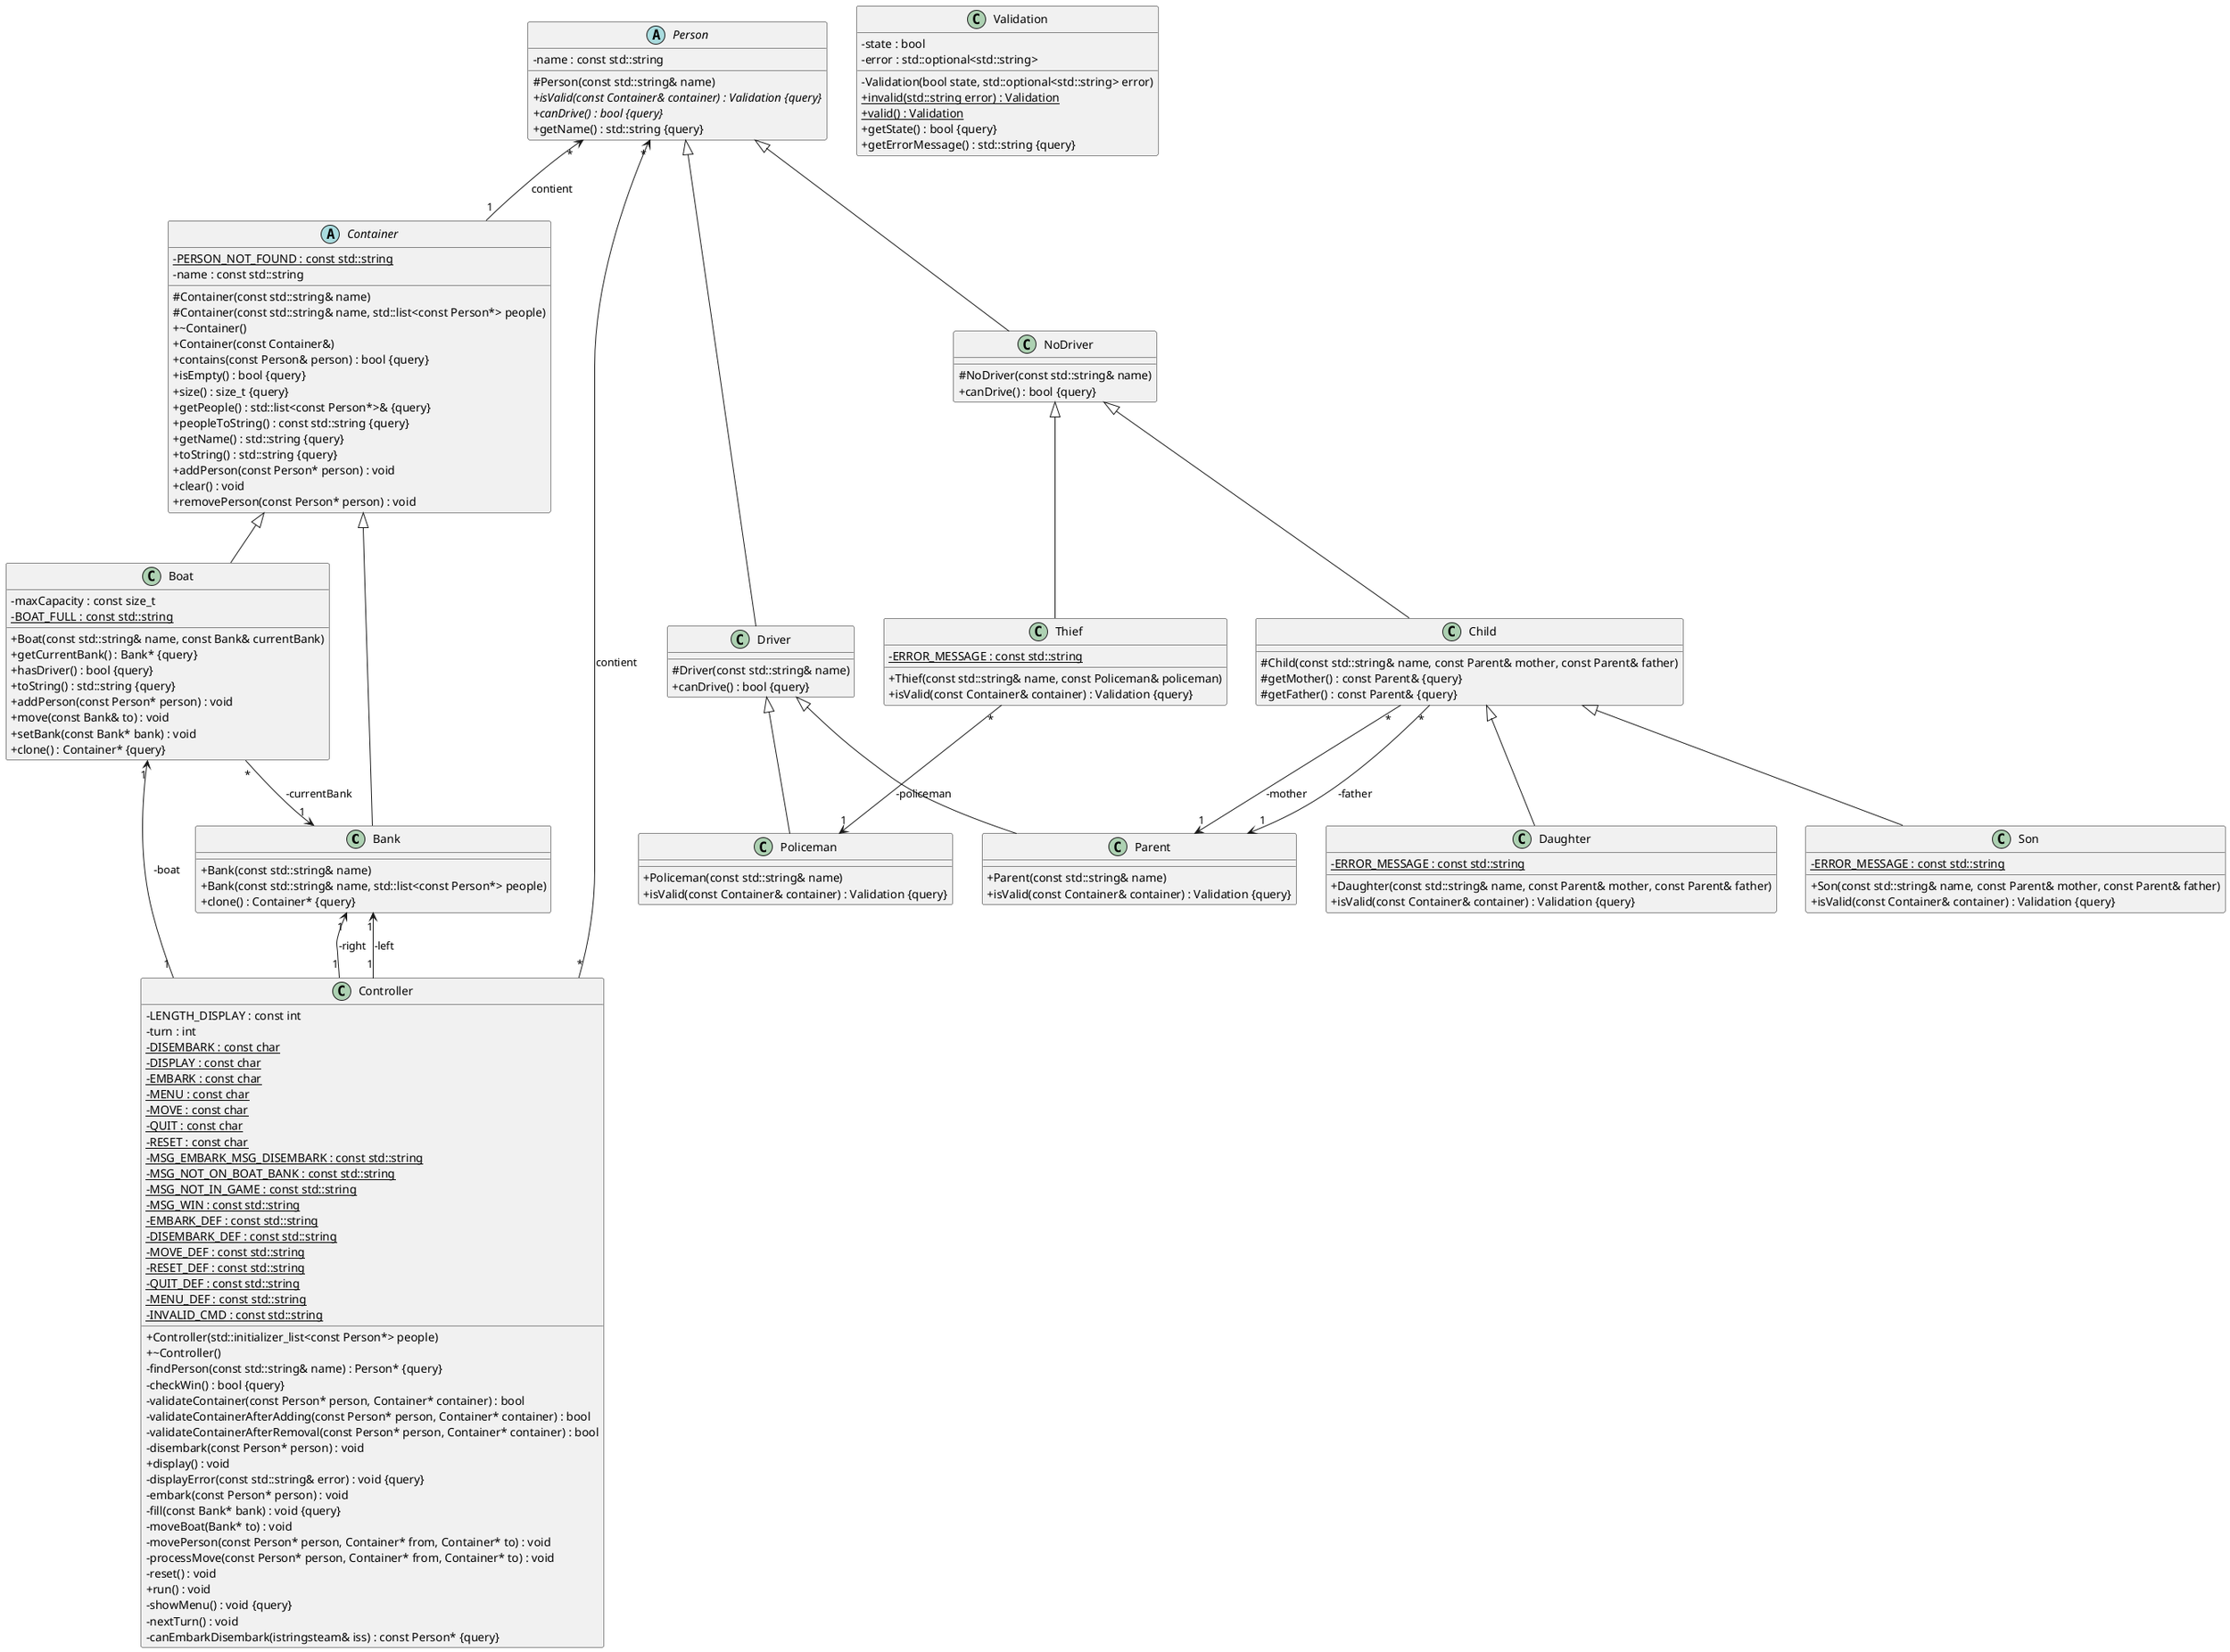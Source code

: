 @startuml

skinparam ClassAttributeIconSize 0


/' Objects '/

class Bank {
	+Bank(const std::string& name)
	+Bank(const std::string& name, std::list<const Person*> people)
	+clone() : Container* {query}
}


class Boat {
	-maxCapacity : const size_t
	-{static} BOAT_FULL : const std::string
	+Boat(const std::string& name, const Bank& currentBank)
	+getCurrentBank() : Bank* {query}
	+hasDriver() : bool {query}
	+toString() : std::string {query}
	+addPerson(const Person* person) : void
	+move(const Bank& to) : void
	+setBank(const Bank* bank) : void
	+clone() : Container* {query}
}


class Child {
	#Child(const std::string& name, const Parent& mother, const Parent& father)
    #getMother() : const Parent& {query}
    #getFather() : const Parent& {query}
}


abstract class Container {
	#Container(const std::string& name)
	#Container(const std::string& name, std::list<const Person*> people)
	+~Container()
	+Container(const Container&)
	+contains(const Person& person) : bool {query}
	+isEmpty() : bool {query}
	-{static} PERSON_NOT_FOUND : const std::string
	-name : const std::string
	+size() : size_t {query}
	+getPeople() : std::list<const Person*>& {query}
	+peopleToString() : const std::string {query}
	+getName() : std::string {query}
	+toString() : std::string {query}
	+addPerson(const Person* person) : void
	+clear() : void
	+removePerson(const Person* person) : void
}


class Controller {
	+Controller(std::initializer_list<const Person*> people)
	+~Controller()
	-findPerson(const std::string& name) : Person* {query}
	-checkWin() : bool {query}
	-validateContainer(const Person* person, Container* container) : bool
	-validateContainerAfterAdding(const Person* person, Container* container) : bool
	-validateContainerAfterRemoval(const Person* person, Container* container) : bool
	-LENGTH_DISPLAY : const int
	-turn : int
	-{static} DISEMBARK : const char
	-{static} DISPLAY : const char
	-{static} EMBARK : const char
	-{static} MENU : const char
	-{static} MOVE : const char
	-{static} QUIT : const char
	-{static} RESET : const char
	-{static} MSG_EMBARK_MSG_DISEMBARK : const std::string
	-{static} MSG_NOT_ON_BOAT_BANK : const std::string
	-{static} MSG_NOT_IN_GAME : const std::string
	-{static} MSG_WIN : const std::string
	-{static} EMBARK_DEF : const std::string
	-{static} DISEMBARK_DEF : const std::string
	-{static} MOVE_DEF : const std::string
	-{static} RESET_DEF : const std::string
	-{static} QUIT_DEF : const std::string
	-{static} MENU_DEF : const std::string
	-{static} INVALID_CMD : const std::string
	-disembark(const Person* person) : void
	+display() : void
	-displayError(const std::string& error) : void {query}
	-embark(const Person* person) : void
	-fill(const Bank* bank) : void {query}
	-moveBoat(Bank* to) : void
	-movePerson(const Person* person, Container* from, Container* to) : void
	-processMove(const Person* person, Container* from, Container* to) : void
	-reset() : void
	+run() : void
	-showMenu() : void {query}
	-nextTurn() : void
	-canEmbarkDisembark(istringsteam& iss) : const Person* {query}
}


class Daughter {
	+Daughter(const std::string& name, const Parent& mother, const Parent& father)
	+isValid(const Container& container) : Validation {query}
	-{static} ERROR_MESSAGE : const std::string
}


class Driver {
	#Driver(const std::string& name)
	+canDrive() : bool {query}
}


class NoDriver {
	#NoDriver(const std::string& name)
	+canDrive() : bool {query}
}


class Parent {
	+Parent(const std::string& name)
	+isValid(const Container& container) : Validation {query}
}


abstract class Person {
	#Person(const std::string& name)
	+{abstract} isValid(const Container& container) : Validation {query}
	+{abstract} canDrive() : bool {query}
	-name : const std::string
	+getName() : std::string {query}
}


class Policeman {
	+Policeman(const std::string& name)
	+isValid(const Container& container) : Validation {query}
}


class Son {
	+Son(const std::string& name, const Parent& mother, const Parent& father)
	+isValid(const Container& container) : Validation {query}
	-{static} ERROR_MESSAGE : const std::string
}


class Thief {
	-{static} ERROR_MESSAGE : const std::string
	+Thief(const std::string& name, const Policeman& policeman)
	+isValid(const Container& container) : Validation {query}
}


class Validation {
	-Validation(bool state, std::optional<std::string> error)
	+{static} invalid(std::string error) : Validation
	+{static} valid() : Validation
	+getState() : bool {query}
	-state : bool
	-error : std::optional<std::string>
	+getErrorMessage() : std::string {query}
}





/' Inheritance relationships '/

.Child <|-- .Daughter


.Child <|-- .Son


.Container <|-- .Bank


.Container <|-- .Boat


.Driver <|-- .Parent


.Driver <|-- .Policeman


.NoDriver <|-- .Child


.NoDriver <|-- .Thief


.Person <|-- .Driver


.Person <|-- .NoDriver





/' Associations '/

Person "*" <-- "1" Container : contient
Person "*" <-- "*" Controller : contient
Bank "1" <-- "1" Controller : -left
Bank "1" <-- "1" Controller : -right
Boat "1" <-- "1" Controller : -boat
Boat "*" --> "1" Bank : -currentBank
Child "*" --> "1" Parent : -mother
Child "*" --> "1" Parent : -father
Thief "*" --> "1" Policeman : -policeman




/' Nested objects '/



@enduml
